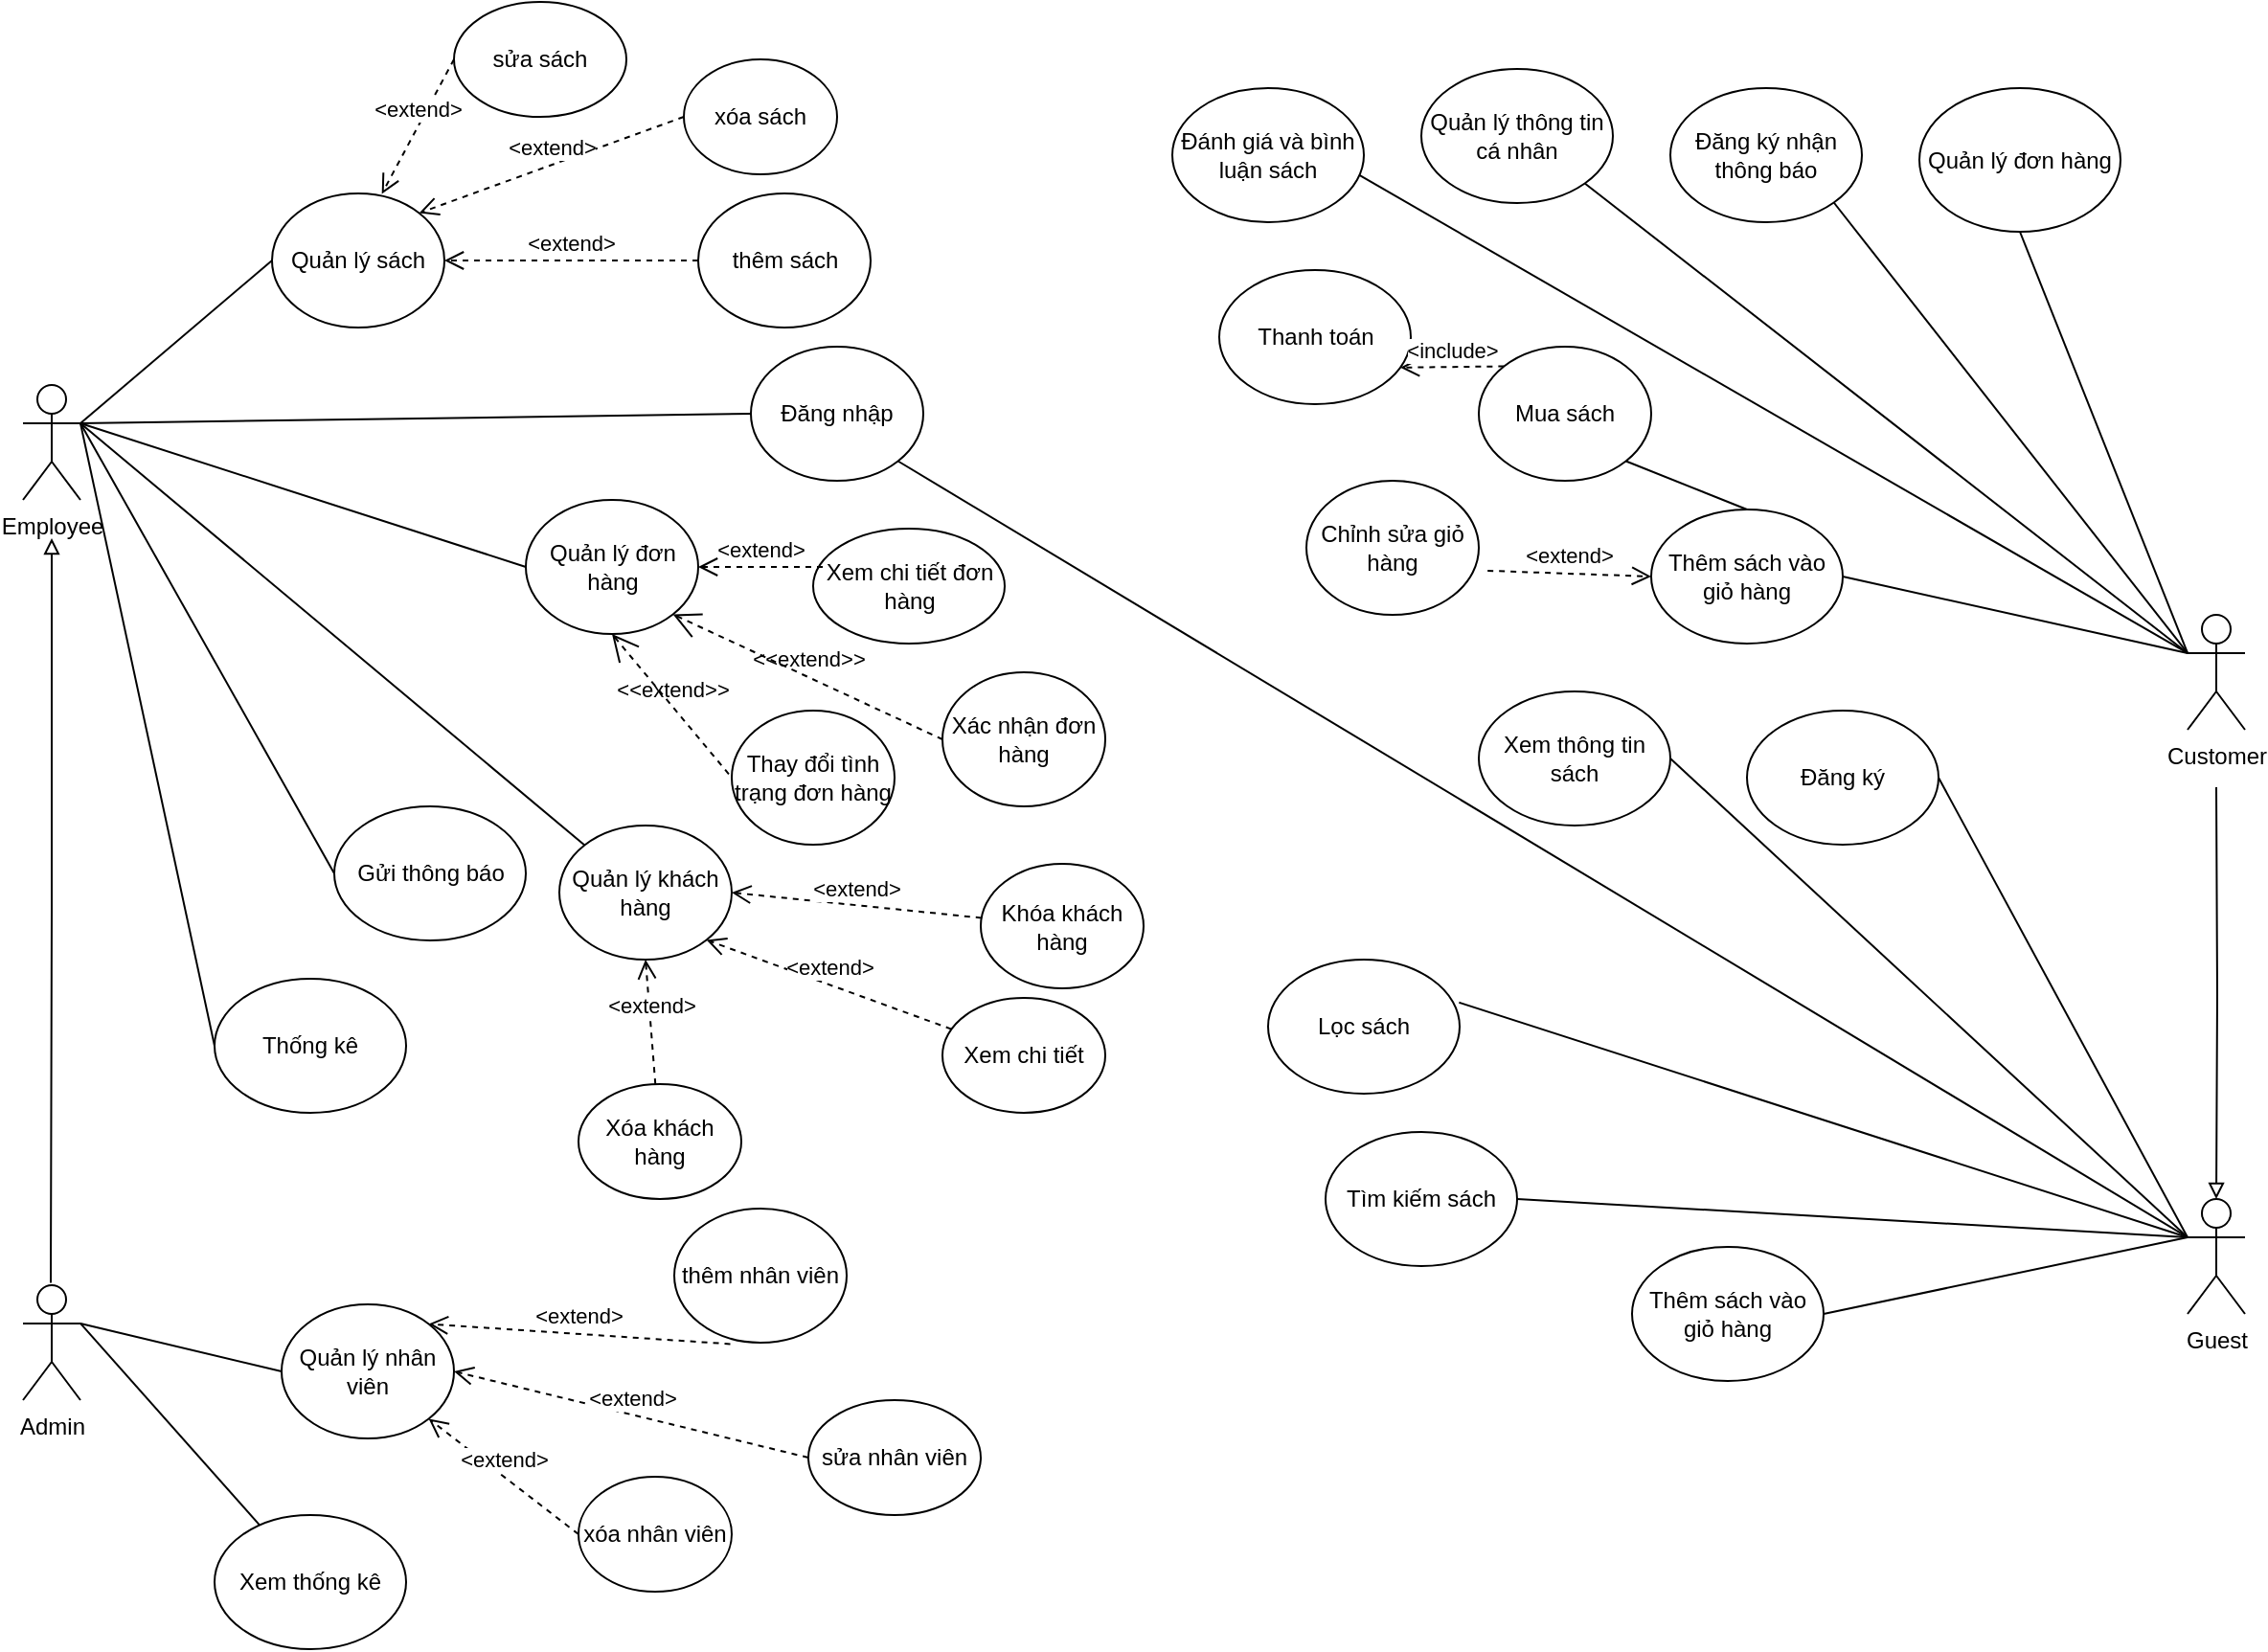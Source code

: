 <mxfile version="14.1.1" type="device"><diagram id="7hDuAyvCHYaUzhzhwhWK" name="Page-1"><mxGraphModel dx="2652" dy="829" grid="1" gridSize="10" guides="1" tooltips="1" connect="1" arrows="1" fold="1" page="1" pageScale="1" pageWidth="1169" pageHeight="1654" math="0" shadow="0"><root><mxCell id="0"/><mxCell id="1" parent="0"/><mxCell id="RAQdvcMIS3ZZbL8-c8pV-1" value="Admin" style="shape=umlActor;verticalLabelPosition=bottom;verticalAlign=top;html=1;outlineConnect=0;" parent="1" vertex="1"><mxGeometry x="-40" y="700" width="30" height="60" as="geometry"/></mxCell><mxCell id="RAQdvcMIS3ZZbL8-c8pV-2" value="Guest&lt;br&gt;" style="shape=umlActor;verticalLabelPosition=bottom;verticalAlign=top;html=1;outlineConnect=0;" parent="1" vertex="1"><mxGeometry x="1090" y="655" width="30" height="60" as="geometry"/></mxCell><mxCell id="11EH7IMmjiA8gR89QieN-9" style="edgeStyle=orthogonalEdgeStyle;rounded=0;orthogonalLoop=1;jettySize=auto;html=1;entryX=0.5;entryY=0;entryDx=0;entryDy=0;entryPerimeter=0;endArrow=block;endFill=0;" parent="1" target="RAQdvcMIS3ZZbL8-c8pV-2" edge="1"><mxGeometry relative="1" as="geometry"><mxPoint x="1105" y="440" as="sourcePoint"/></mxGeometry></mxCell><mxCell id="RAQdvcMIS3ZZbL8-c8pV-4" value="Customer&lt;br&gt;" style="shape=umlActor;verticalLabelPosition=bottom;verticalAlign=top;html=1;outlineConnect=0;" parent="1" vertex="1"><mxGeometry x="1090" y="350" width="30" height="60" as="geometry"/></mxCell><mxCell id="11EH7IMmjiA8gR89QieN-44" style="edgeStyle=none;rounded=1;orthogonalLoop=1;jettySize=auto;html=1;exitX=0;exitY=0.5;exitDx=0;exitDy=0;entryX=1;entryY=0.333;entryDx=0;entryDy=0;entryPerimeter=0;endArrow=none;endFill=0;" parent="1" source="RAQdvcMIS3ZZbL8-c8pV-26" target="RAQdvcMIS3ZZbL8-c8pV-1" edge="1"><mxGeometry relative="1" as="geometry"/></mxCell><mxCell id="RAQdvcMIS3ZZbL8-c8pV-26" value="Quản lý nhân viên" style="ellipse;whiteSpace=wrap;html=1;" parent="1" vertex="1"><mxGeometry x="95" y="710" width="90" height="70" as="geometry"/></mxCell><mxCell id="RAQdvcMIS3ZZbL8-c8pV-27" value="thêm nhân viên" style="ellipse;whiteSpace=wrap;html=1;" parent="1" vertex="1"><mxGeometry x="300" y="660" width="90" height="70" as="geometry"/></mxCell><mxCell id="RAQdvcMIS3ZZbL8-c8pV-28" value="sửa nhân viên" style="ellipse;whiteSpace=wrap;html=1;" parent="1" vertex="1"><mxGeometry x="370" y="760" width="90" height="60" as="geometry"/></mxCell><mxCell id="RAQdvcMIS3ZZbL8-c8pV-29" value="xóa nhân viên" style="ellipse;whiteSpace=wrap;html=1;" parent="1" vertex="1"><mxGeometry x="250" y="800" width="80" height="60" as="geometry"/></mxCell><mxCell id="RAQdvcMIS3ZZbL8-c8pV-30" value="&amp;lt;extend&amp;gt;&lt;br&gt;" style="html=1;verticalAlign=bottom;endArrow=open;dashed=1;endSize=8;exitX=0;exitY=0.5;exitDx=0;exitDy=0;entryX=1;entryY=0.5;entryDx=0;entryDy=0;" parent="1" source="RAQdvcMIS3ZZbL8-c8pV-28" target="RAQdvcMIS3ZZbL8-c8pV-26" edge="1"><mxGeometry relative="1" as="geometry"><mxPoint x="275" y="410.0" as="sourcePoint"/><mxPoint x="350" y="253" as="targetPoint"/><Array as="points"/></mxGeometry></mxCell><mxCell id="RAQdvcMIS3ZZbL8-c8pV-31" value="&amp;lt;extend&amp;gt;&lt;br&gt;" style="html=1;verticalAlign=bottom;endArrow=open;dashed=1;endSize=8;exitX=0;exitY=0.5;exitDx=0;exitDy=0;entryX=1;entryY=1;entryDx=0;entryDy=0;" parent="1" source="RAQdvcMIS3ZZbL8-c8pV-29" target="RAQdvcMIS3ZZbL8-c8pV-26" edge="1"><mxGeometry relative="1" as="geometry"><mxPoint x="275" y="410.0" as="sourcePoint"/><mxPoint x="306.147" y="463.22" as="targetPoint"/><Array as="points"/></mxGeometry></mxCell><mxCell id="RAQdvcMIS3ZZbL8-c8pV-32" value="&amp;lt;extend&amp;gt;" style="html=1;verticalAlign=bottom;endArrow=open;dashed=1;endSize=8;exitX=0.325;exitY=1.01;exitDx=0;exitDy=0;entryX=1;entryY=0;entryDx=0;entryDy=0;exitPerimeter=0;" parent="1" source="RAQdvcMIS3ZZbL8-c8pV-27" target="RAQdvcMIS3ZZbL8-c8pV-26" edge="1"><mxGeometry relative="1" as="geometry"><mxPoint x="274" y="410.0" as="sourcePoint"/><mxPoint x="305.147" y="463.22" as="targetPoint"/></mxGeometry></mxCell><mxCell id="RAQdvcMIS3ZZbL8-c8pV-35" value="Quản lý sách" style="ellipse;whiteSpace=wrap;html=1;" parent="1" vertex="1"><mxGeometry x="90" y="130" width="90" height="70" as="geometry"/></mxCell><mxCell id="RAQdvcMIS3ZZbL8-c8pV-36" value="thêm sách" style="ellipse;whiteSpace=wrap;html=1;" parent="1" vertex="1"><mxGeometry x="312.5" y="130" width="90" height="70" as="geometry"/></mxCell><mxCell id="RAQdvcMIS3ZZbL8-c8pV-37" value="&amp;lt;extend&amp;gt;" style="html=1;verticalAlign=bottom;endArrow=open;dashed=1;endSize=8;exitX=0;exitY=0.5;exitDx=0;exitDy=0;" parent="1" source="RAQdvcMIS3ZZbL8-c8pV-36" target="RAQdvcMIS3ZZbL8-c8pV-35" edge="1"><mxGeometry relative="1" as="geometry"><mxPoint x="480" y="310" as="sourcePoint"/><mxPoint x="255.147" y="668.22" as="targetPoint"/></mxGeometry></mxCell><mxCell id="RAQdvcMIS3ZZbL8-c8pV-38" value="&amp;lt;extend&amp;gt;&lt;br&gt;" style="html=1;verticalAlign=bottom;endArrow=open;dashed=1;endSize=8;exitX=0;exitY=0.5;exitDx=0;exitDy=0;entryX=0.637;entryY=0.003;entryDx=0;entryDy=0;entryPerimeter=0;" parent="1" source="RAQdvcMIS3ZZbL8-c8pV-39" target="RAQdvcMIS3ZZbL8-c8pV-35" edge="1"><mxGeometry relative="1" as="geometry"><mxPoint x="225" y="615.0" as="sourcePoint"/><mxPoint x="235" y="470" as="targetPoint"/><Array as="points"/></mxGeometry></mxCell><mxCell id="RAQdvcMIS3ZZbL8-c8pV-39" value="sửa sách" style="ellipse;whiteSpace=wrap;html=1;" parent="1" vertex="1"><mxGeometry x="185" y="30" width="90" height="60" as="geometry"/></mxCell><mxCell id="RAQdvcMIS3ZZbL8-c8pV-40" value="xóa sách" style="ellipse;whiteSpace=wrap;html=1;" parent="1" vertex="1"><mxGeometry x="305" y="60" width="80" height="60" as="geometry"/></mxCell><mxCell id="RAQdvcMIS3ZZbL8-c8pV-41" value="&amp;lt;extend&amp;gt;&lt;br&gt;" style="html=1;verticalAlign=bottom;endArrow=open;dashed=1;endSize=8;exitX=0;exitY=0.5;exitDx=0;exitDy=0;entryX=1;entryY=0;entryDx=0;entryDy=0;" parent="1" source="RAQdvcMIS3ZZbL8-c8pV-40" target="RAQdvcMIS3ZZbL8-c8pV-35" edge="1"><mxGeometry relative="1" as="geometry"><mxPoint x="225" y="615.0" as="sourcePoint"/><mxPoint x="256.147" y="668.22" as="targetPoint"/><Array as="points"/></mxGeometry></mxCell><mxCell id="RAQdvcMIS3ZZbL8-c8pV-63" value="Xem thống kê" style="ellipse;whiteSpace=wrap;html=1;" parent="1" vertex="1"><mxGeometry x="60" y="820" width="100" height="70" as="geometry"/></mxCell><mxCell id="RAQdvcMIS3ZZbL8-c8pV-64" value="" style="endArrow=none;html=1;exitX=1;exitY=0.333;exitDx=0;exitDy=0;exitPerimeter=0;" parent="1" source="RAQdvcMIS3ZZbL8-c8pV-1" target="RAQdvcMIS3ZZbL8-c8pV-63" edge="1"><mxGeometry width="50" height="50" relative="1" as="geometry"><mxPoint x="20" y="440" as="sourcePoint"/><mxPoint x="510" y="400" as="targetPoint"/></mxGeometry></mxCell><mxCell id="RAQdvcMIS3ZZbL8-c8pV-73" value="Đăng ký" style="ellipse;whiteSpace=wrap;html=1;" parent="1" vertex="1"><mxGeometry x="860" y="400" width="100" height="70" as="geometry"/></mxCell><mxCell id="RAQdvcMIS3ZZbL8-c8pV-78" value="Quản lý đơn hàng" style="ellipse;whiteSpace=wrap;html=1;" parent="1" vertex="1"><mxGeometry x="222.5" y="290" width="90" height="70" as="geometry"/></mxCell><mxCell id="RAQdvcMIS3ZZbL8-c8pV-80" value="Xem chi tiết đơn hàng" style="ellipse;whiteSpace=wrap;html=1;" parent="1" vertex="1"><mxGeometry x="372.5" y="305" width="100" height="60" as="geometry"/></mxCell><mxCell id="RAQdvcMIS3ZZbL8-c8pV-81" value="Xác nhận đơn hàng" style="ellipse;whiteSpace=wrap;html=1;" parent="1" vertex="1"><mxGeometry x="440" y="380" width="85" height="70" as="geometry"/></mxCell><mxCell id="RAQdvcMIS3ZZbL8-c8pV-84" value="&amp;lt;extend&amp;gt;&lt;br&gt;" style="html=1;verticalAlign=bottom;endArrow=open;dashed=1;endSize=8;exitX=0.05;exitY=0.333;exitDx=0;exitDy=0;exitPerimeter=0;" parent="1" source="RAQdvcMIS3ZZbL8-c8pV-80" target="RAQdvcMIS3ZZbL8-c8pV-78" edge="1"><mxGeometry relative="1" as="geometry"><mxPoint x="525" y="755.0" as="sourcePoint"/><mxPoint x="90" y="720" as="targetPoint"/><Array as="points"/></mxGeometry></mxCell><mxCell id="RAQdvcMIS3ZZbL8-c8pV-88" value="Quản lý khách hàng" style="ellipse;whiteSpace=wrap;html=1;" parent="1" vertex="1"><mxGeometry x="240" y="460" width="90" height="70" as="geometry"/></mxCell><mxCell id="RAQdvcMIS3ZZbL8-c8pV-90" value="&amp;lt;extend&amp;gt;&lt;br&gt;" style="html=1;verticalAlign=bottom;endArrow=open;dashed=1;endSize=8;entryX=1;entryY=0.5;entryDx=0;entryDy=0;" parent="1" source="RAQdvcMIS3ZZbL8-c8pV-93" target="RAQdvcMIS3ZZbL8-c8pV-88" edge="1"><mxGeometry relative="1" as="geometry"><mxPoint x="695" y="664.0" as="sourcePoint"/><mxPoint x="726.147" y="717.22" as="targetPoint"/><Array as="points"/></mxGeometry></mxCell><mxCell id="RAQdvcMIS3ZZbL8-c8pV-93" value="Khóa khách hàng" style="ellipse;whiteSpace=wrap;html=1;" parent="1" vertex="1"><mxGeometry x="460" y="480" width="85" height="65" as="geometry"/></mxCell><mxCell id="11EH7IMmjiA8gR89QieN-30" style="rounded=0;orthogonalLoop=1;jettySize=auto;html=1;exitX=1;exitY=1;exitDx=0;exitDy=0;entryX=0;entryY=0.333;entryDx=0;entryDy=0;entryPerimeter=0;endArrow=none;endFill=0;" parent="1" source="RAQdvcMIS3ZZbL8-c8pV-96" target="RAQdvcMIS3ZZbL8-c8pV-2" edge="1"><mxGeometry relative="1" as="geometry"/></mxCell><mxCell id="11EH7IMmjiA8gR89QieN-45" style="edgeStyle=none;rounded=1;orthogonalLoop=1;jettySize=auto;html=1;exitX=0;exitY=0.5;exitDx=0;exitDy=0;entryX=1;entryY=0.333;entryDx=0;entryDy=0;entryPerimeter=0;endArrow=none;endFill=0;" parent="1" source="RAQdvcMIS3ZZbL8-c8pV-96" target="BGz_Nta_5hll-CsZXrRz-6" edge="1"><mxGeometry relative="1" as="geometry"/></mxCell><mxCell id="RAQdvcMIS3ZZbL8-c8pV-96" value="Đăng nhập" style="ellipse;whiteSpace=wrap;html=1;" parent="1" vertex="1"><mxGeometry x="340" y="210" width="90" height="70" as="geometry"/></mxCell><mxCell id="RAQdvcMIS3ZZbL8-c8pV-98" value="" style="endArrow=none;html=1;entryX=0;entryY=0.333;entryDx=0;entryDy=0;entryPerimeter=0;exitX=1;exitY=0.5;exitDx=0;exitDy=0;" parent="1" source="RAQdvcMIS3ZZbL8-c8pV-73" target="RAQdvcMIS3ZZbL8-c8pV-2" edge="1"><mxGeometry width="50" height="50" relative="1" as="geometry"><mxPoint x="773.51" y="537.26" as="sourcePoint"/><mxPoint x="906.48" y="570" as="targetPoint"/></mxGeometry></mxCell><mxCell id="RAQdvcMIS3ZZbL8-c8pV-99" value="Tìm kiếm sách" style="ellipse;whiteSpace=wrap;html=1;" parent="1" vertex="1"><mxGeometry x="640" y="620" width="100" height="70" as="geometry"/></mxCell><mxCell id="RAQdvcMIS3ZZbL8-c8pV-100" value="" style="endArrow=none;html=1;exitX=1;exitY=0.5;exitDx=0;exitDy=0;entryX=0;entryY=0.333;entryDx=0;entryDy=0;entryPerimeter=0;" parent="1" source="RAQdvcMIS3ZZbL8-c8pV-99" target="RAQdvcMIS3ZZbL8-c8pV-2" edge="1"><mxGeometry width="50" height="50" relative="1" as="geometry"><mxPoint x="783.51" y="647.26" as="sourcePoint"/><mxPoint x="990" y="590" as="targetPoint"/></mxGeometry></mxCell><mxCell id="RAQdvcMIS3ZZbL8-c8pV-102" value="Xem thông tin sách" style="ellipse;whiteSpace=wrap;html=1;" parent="1" vertex="1"><mxGeometry x="720" y="390" width="100" height="70" as="geometry"/></mxCell><mxCell id="RAQdvcMIS3ZZbL8-c8pV-103" value="" style="endArrow=none;html=1;exitX=1;exitY=0.5;exitDx=0;exitDy=0;entryX=0;entryY=0.333;entryDx=0;entryDy=0;entryPerimeter=0;" parent="1" source="RAQdvcMIS3ZZbL8-c8pV-102" target="RAQdvcMIS3ZZbL8-c8pV-2" edge="1"><mxGeometry width="50" height="50" relative="1" as="geometry"><mxPoint x="853.51" y="737.26" as="sourcePoint"/><mxPoint x="1070" y="670" as="targetPoint"/></mxGeometry></mxCell><mxCell id="RAQdvcMIS3ZZbL8-c8pV-105" value="Đăng ký nhận thông báo" style="ellipse;whiteSpace=wrap;html=1;" parent="1" vertex="1"><mxGeometry x="820" y="75" width="100" height="70" as="geometry"/></mxCell><mxCell id="RAQdvcMIS3ZZbL8-c8pV-106" value="" style="endArrow=none;html=1;exitX=1;exitY=1;exitDx=0;exitDy=0;entryX=0;entryY=0.333;entryDx=0;entryDy=0;entryPerimeter=0;" parent="1" source="RAQdvcMIS3ZZbL8-c8pV-105" target="RAQdvcMIS3ZZbL8-c8pV-4" edge="1"><mxGeometry width="50" height="50" relative="1" as="geometry"><mxPoint x="783.51" y="222.26" as="sourcePoint"/><mxPoint x="1000" y="360" as="targetPoint"/></mxGeometry></mxCell><mxCell id="RAQdvcMIS3ZZbL8-c8pV-107" value="" style="endArrow=none;html=1;exitX=0.5;exitY=1;exitDx=0;exitDy=0;entryX=0;entryY=0.333;entryDx=0;entryDy=0;entryPerimeter=0;" parent="1" source="RAQdvcMIS3ZZbL8-c8pV-108" target="RAQdvcMIS3ZZbL8-c8pV-4" edge="1"><mxGeometry width="50" height="50" relative="1" as="geometry"><mxPoint x="908.51" y="192.26" as="sourcePoint"/><mxPoint x="1000" y="360" as="targetPoint"/></mxGeometry></mxCell><mxCell id="RAQdvcMIS3ZZbL8-c8pV-108" value="Quản lý đơn hàng" style="ellipse;whiteSpace=wrap;html=1;" parent="1" vertex="1"><mxGeometry x="950" y="75" width="105" height="75" as="geometry"/></mxCell><mxCell id="RAQdvcMIS3ZZbL8-c8pV-109" value="" style="endArrow=none;html=1;exitX=1;exitY=1;exitDx=0;exitDy=0;entryX=0;entryY=0.333;entryDx=0;entryDy=0;entryPerimeter=0;" parent="1" source="RAQdvcMIS3ZZbL8-c8pV-110" target="RAQdvcMIS3ZZbL8-c8pV-4" edge="1"><mxGeometry width="50" height="50" relative="1" as="geometry"><mxPoint x="773.51" y="309.76" as="sourcePoint"/><mxPoint x="1000" y="360" as="targetPoint"/></mxGeometry></mxCell><mxCell id="RAQdvcMIS3ZZbL8-c8pV-110" value="Quản lý thông tin cá nhân" style="ellipse;whiteSpace=wrap;html=1;" parent="1" vertex="1"><mxGeometry x="690" y="65" width="100" height="70" as="geometry"/></mxCell><mxCell id="RAQdvcMIS3ZZbL8-c8pV-111" value="Đánh giá và bình luận sách" style="ellipse;whiteSpace=wrap;html=1;" parent="1" vertex="1"><mxGeometry x="560" y="75" width="100" height="70" as="geometry"/></mxCell><mxCell id="RAQdvcMIS3ZZbL8-c8pV-112" value="" style="endArrow=none;html=1;exitX=0.979;exitY=0.651;exitDx=0;exitDy=0;exitPerimeter=0;entryX=0;entryY=0.333;entryDx=0;entryDy=0;entryPerimeter=0;" parent="1" source="RAQdvcMIS3ZZbL8-c8pV-111" target="RAQdvcMIS3ZZbL8-c8pV-4" edge="1"><mxGeometry width="50" height="50" relative="1" as="geometry"><mxPoint x="830" y="360" as="sourcePoint"/><mxPoint x="1000" y="360" as="targetPoint"/></mxGeometry></mxCell><mxCell id="RAQdvcMIS3ZZbL8-c8pV-119" value="Thêm sách vào giỏ hàng" style="ellipse;whiteSpace=wrap;html=1;" parent="1" vertex="1"><mxGeometry x="810" y="295" width="100" height="70" as="geometry"/></mxCell><mxCell id="RAQdvcMIS3ZZbL8-c8pV-120" value="" style="endArrow=none;html=1;exitX=1;exitY=0.5;exitDx=0;exitDy=0;entryX=0;entryY=0.333;entryDx=0;entryDy=0;entryPerimeter=0;" parent="1" source="RAQdvcMIS3ZZbL8-c8pV-119" target="RAQdvcMIS3ZZbL8-c8pV-4" edge="1"><mxGeometry width="50" height="50" relative="1" as="geometry"><mxPoint x="830" y="360" as="sourcePoint"/><mxPoint x="1000" y="360" as="targetPoint"/></mxGeometry></mxCell><mxCell id="RAQdvcMIS3ZZbL8-c8pV-122" value="Thanh toán" style="ellipse;whiteSpace=wrap;html=1;" parent="1" vertex="1"><mxGeometry x="584.5" y="170" width="100" height="70" as="geometry"/></mxCell><mxCell id="RAQdvcMIS3ZZbL8-c8pV-125" value="&amp;lt;include&amp;gt;" style="html=1;verticalAlign=bottom;endArrow=open;dashed=1;endSize=8;exitX=0;exitY=0;exitDx=0;exitDy=0;entryX=0.945;entryY=0.727;entryDx=0;entryDy=0;entryPerimeter=0;" parent="1" source="RAQdvcMIS3ZZbL8-c8pV-135" target="RAQdvcMIS3ZZbL8-c8pV-122" edge="1"><mxGeometry relative="1" as="geometry"><mxPoint x="965.0" y="380" as="sourcePoint"/><mxPoint x="630" y="220" as="targetPoint"/><Array as="points"/></mxGeometry></mxCell><mxCell id="RAQdvcMIS3ZZbL8-c8pV-128" value="Thêm sách vào giỏ hàng" style="ellipse;whiteSpace=wrap;html=1;" parent="1" vertex="1"><mxGeometry x="800" y="680" width="100" height="70" as="geometry"/></mxCell><mxCell id="RAQdvcMIS3ZZbL8-c8pV-129" value="" style="endArrow=none;html=1;entryX=0;entryY=0.333;entryDx=0;entryDy=0;entryPerimeter=0;exitX=1;exitY=0.5;exitDx=0;exitDy=0;" parent="1" source="RAQdvcMIS3ZZbL8-c8pV-128" target="RAQdvcMIS3ZZbL8-c8pV-2" edge="1"><mxGeometry width="50" height="50" relative="1" as="geometry"><mxPoint x="773.51" y="537.26" as="sourcePoint"/><mxPoint x="906.48" y="570" as="targetPoint"/></mxGeometry></mxCell><mxCell id="RAQdvcMIS3ZZbL8-c8pV-130" value="Lọc sách" style="ellipse;whiteSpace=wrap;html=1;" parent="1" vertex="1"><mxGeometry x="610" y="530" width="100" height="70" as="geometry"/></mxCell><mxCell id="RAQdvcMIS3ZZbL8-c8pV-132" value="" style="endArrow=none;html=1;entryX=0;entryY=0.333;entryDx=0;entryDy=0;entryPerimeter=0;exitX=0.997;exitY=0.32;exitDx=0;exitDy=0;exitPerimeter=0;" parent="1" source="RAQdvcMIS3ZZbL8-c8pV-130" target="RAQdvcMIS3ZZbL8-c8pV-2" edge="1"><mxGeometry width="50" height="50" relative="1" as="geometry"><mxPoint x="773.51" y="537.26" as="sourcePoint"/><mxPoint x="906.48" y="570" as="targetPoint"/></mxGeometry></mxCell><mxCell id="RAQdvcMIS3ZZbL8-c8pV-133" value="Chỉnh sửa giỏ hàng" style="ellipse;whiteSpace=wrap;html=1;" parent="1" vertex="1"><mxGeometry x="630" y="280" width="90" height="70" as="geometry"/></mxCell><mxCell id="RAQdvcMIS3ZZbL8-c8pV-134" value="&amp;lt;extend&amp;gt;" style="html=1;verticalAlign=bottom;endArrow=open;dashed=1;endSize=8;exitX=1.051;exitY=0.671;exitDx=0;exitDy=0;entryX=0;entryY=0.5;entryDx=0;entryDy=0;exitPerimeter=0;" parent="1" source="RAQdvcMIS3ZZbL8-c8pV-133" target="RAQdvcMIS3ZZbL8-c8pV-119" edge="1"><mxGeometry relative="1" as="geometry"><mxPoint x="554" y="520.0" as="sourcePoint"/><mxPoint x="480" y="350.0" as="targetPoint"/></mxGeometry></mxCell><mxCell id="RAQdvcMIS3ZZbL8-c8pV-135" value="Mua sách" style="ellipse;whiteSpace=wrap;html=1;" parent="1" vertex="1"><mxGeometry x="720" y="210" width="90" height="70" as="geometry"/></mxCell><mxCell id="RAQdvcMIS3ZZbL8-c8pV-136" value="" style="endArrow=none;html=1;exitX=1;exitY=1;exitDx=0;exitDy=0;entryX=0.5;entryY=0;entryDx=0;entryDy=0;" parent="1" source="RAQdvcMIS3ZZbL8-c8pV-135" target="RAQdvcMIS3ZZbL8-c8pV-119" edge="1"><mxGeometry width="50" height="50" relative="1" as="geometry"><mxPoint x="830" y="360" as="sourcePoint"/><mxPoint x="1000" y="360" as="targetPoint"/></mxGeometry></mxCell><mxCell id="11EH7IMmjiA8gR89QieN-39" style="edgeStyle=none;rounded=1;orthogonalLoop=1;jettySize=auto;html=1;exitX=1;exitY=0.333;exitDx=0;exitDy=0;exitPerimeter=0;entryX=0;entryY=0.5;entryDx=0;entryDy=0;endArrow=none;endFill=0;" parent="1" source="BGz_Nta_5hll-CsZXrRz-6" target="11EH7IMmjiA8gR89QieN-38" edge="1"><mxGeometry relative="1" as="geometry"/></mxCell><mxCell id="BGz_Nta_5hll-CsZXrRz-6" value="Employee" style="shape=umlActor;verticalLabelPosition=bottom;verticalAlign=top;html=1;outlineConnect=0;" parent="1" vertex="1"><mxGeometry x="-40" y="230" width="30" height="60" as="geometry"/></mxCell><mxCell id="BGz_Nta_5hll-CsZXrRz-7" value="" style="endArrow=none;html=1;entryX=0;entryY=0.5;entryDx=0;entryDy=0;exitX=1;exitY=0.333;exitDx=0;exitDy=0;exitPerimeter=0;" parent="1" source="BGz_Nta_5hll-CsZXrRz-6" target="RAQdvcMIS3ZZbL8-c8pV-78" edge="1"><mxGeometry width="50" height="50" relative="1" as="geometry"><mxPoint x="350" y="980" as="sourcePoint"/><mxPoint x="400" y="930" as="targetPoint"/></mxGeometry></mxCell><mxCell id="BGz_Nta_5hll-CsZXrRz-10" value="" style="endArrow=none;html=1;entryX=0;entryY=0;entryDx=0;entryDy=0;exitX=1;exitY=0.333;exitDx=0;exitDy=0;exitPerimeter=0;" parent="1" source="BGz_Nta_5hll-CsZXrRz-6" target="RAQdvcMIS3ZZbL8-c8pV-88" edge="1"><mxGeometry width="50" height="50" relative="1" as="geometry"><mxPoint x="350" y="980" as="sourcePoint"/><mxPoint x="400" y="930" as="targetPoint"/></mxGeometry></mxCell><mxCell id="BGz_Nta_5hll-CsZXrRz-12" value="" style="endArrow=none;html=1;exitX=1;exitY=0.333;exitDx=0;exitDy=0;exitPerimeter=0;entryX=0;entryY=0.5;entryDx=0;entryDy=0;" parent="1" source="BGz_Nta_5hll-CsZXrRz-6" target="RAQdvcMIS3ZZbL8-c8pV-35" edge="1"><mxGeometry width="50" height="50" relative="1" as="geometry"><mxPoint x="350" y="980" as="sourcePoint"/><mxPoint x="400" y="930" as="targetPoint"/></mxGeometry></mxCell><mxCell id="11EH7IMmjiA8gR89QieN-37" value="&amp;lt;&amp;lt;extend&amp;gt;&amp;gt;" style="edgeStyle=none;html=1;startArrow=open;endArrow=none;startSize=12;verticalAlign=bottom;dashed=1;labelBackgroundColor=none;entryX=0;entryY=0.5;entryDx=0;entryDy=0;exitX=1;exitY=1;exitDx=0;exitDy=0;" parent="1" source="RAQdvcMIS3ZZbL8-c8pV-78" target="RAQdvcMIS3ZZbL8-c8pV-81" edge="1"><mxGeometry width="160" relative="1" as="geometry"><mxPoint x="250" y="530" as="sourcePoint"/><mxPoint x="410" y="530" as="targetPoint"/></mxGeometry></mxCell><mxCell id="11EH7IMmjiA8gR89QieN-38" value="Thống kê" style="ellipse;whiteSpace=wrap;html=1;" parent="1" vertex="1"><mxGeometry x="60" y="540" width="100" height="70" as="geometry"/></mxCell><mxCell id="11EH7IMmjiA8gR89QieN-40" value="Thay đổi tình trạng đơn hàng" style="ellipse;whiteSpace=wrap;html=1;" parent="1" vertex="1"><mxGeometry x="330" y="400" width="85" height="70" as="geometry"/></mxCell><mxCell id="11EH7IMmjiA8gR89QieN-41" value="&amp;lt;&amp;lt;extend&amp;gt;&amp;gt;" style="edgeStyle=none;html=1;startArrow=open;endArrow=none;startSize=12;verticalAlign=bottom;dashed=1;labelBackgroundColor=none;entryX=0;entryY=0.5;entryDx=0;entryDy=0;exitX=0.5;exitY=1;exitDx=0;exitDy=0;" parent="1" source="RAQdvcMIS3ZZbL8-c8pV-78" target="11EH7IMmjiA8gR89QieN-40" edge="1"><mxGeometry width="160" relative="1" as="geometry"><mxPoint x="290.0" y="499.999" as="sourcePoint"/><mxPoint x="353.18" y="580.25" as="targetPoint"/></mxGeometry></mxCell><mxCell id="11EH7IMmjiA8gR89QieN-42" style="edgeStyle=none;rounded=1;orthogonalLoop=1;jettySize=auto;html=1;exitX=1;exitY=0.333;exitDx=0;exitDy=0;exitPerimeter=0;entryX=0;entryY=0.5;entryDx=0;entryDy=0;endArrow=none;endFill=0;" parent="1" source="BGz_Nta_5hll-CsZXrRz-6" target="11EH7IMmjiA8gR89QieN-43" edge="1"><mxGeometry relative="1" as="geometry"><mxPoint x="-30" y="330" as="sourcePoint"/></mxGeometry></mxCell><mxCell id="11EH7IMmjiA8gR89QieN-43" value="Gửi thông báo" style="ellipse;whiteSpace=wrap;html=1;" parent="1" vertex="1"><mxGeometry x="122.5" y="450" width="100" height="70" as="geometry"/></mxCell><mxCell id="11EH7IMmjiA8gR89QieN-46" style="edgeStyle=orthogonalEdgeStyle;rounded=0;orthogonalLoop=1;jettySize=auto;html=1;entryX=0.5;entryY=0;entryDx=0;entryDy=0;entryPerimeter=0;endArrow=none;endFill=0;startArrow=block;startFill=0;" parent="1" edge="1"><mxGeometry relative="1" as="geometry"><mxPoint x="-25" y="310" as="sourcePoint"/><mxPoint x="-25.5" y="698.75" as="targetPoint"/><Array as="points"><mxPoint x="-25" y="504"/></Array></mxGeometry></mxCell><mxCell id="z1mwlfG5x_tybprus9jb-1" value="&amp;lt;extend&amp;gt;&lt;br&gt;" style="html=1;verticalAlign=bottom;endArrow=open;dashed=1;endSize=8;entryX=1;entryY=1;entryDx=0;entryDy=0;" parent="1" source="z1mwlfG5x_tybprus9jb-2" target="RAQdvcMIS3ZZbL8-c8pV-88" edge="1"><mxGeometry relative="1" as="geometry"><mxPoint x="685" y="709.0" as="sourcePoint"/><mxPoint x="412.5" y="610" as="targetPoint"/><Array as="points"/></mxGeometry></mxCell><mxCell id="z1mwlfG5x_tybprus9jb-2" value="Xem chi tiết" style="ellipse;whiteSpace=wrap;html=1;" parent="1" vertex="1"><mxGeometry x="440" y="550" width="85" height="60" as="geometry"/></mxCell><mxCell id="ToOKBNRn9zfNtsHTZuJB-1" value="&amp;lt;extend&amp;gt;&lt;br&gt;" style="html=1;verticalAlign=bottom;endArrow=open;dashed=1;endSize=8;entryX=0.5;entryY=1;entryDx=0;entryDy=0;" edge="1" source="ToOKBNRn9zfNtsHTZuJB-2" parent="1" target="RAQdvcMIS3ZZbL8-c8pV-88"><mxGeometry relative="1" as="geometry"><mxPoint x="472.5" y="719.31" as="sourcePoint"/><mxPoint x="104.393" y="530.002" as="targetPoint"/><Array as="points"/></mxGeometry></mxCell><mxCell id="ToOKBNRn9zfNtsHTZuJB-2" value="Xóa khách hàng" style="ellipse;whiteSpace=wrap;html=1;" vertex="1" parent="1"><mxGeometry x="250" y="595" width="85" height="60" as="geometry"/></mxCell></root></mxGraphModel></diagram></mxfile>